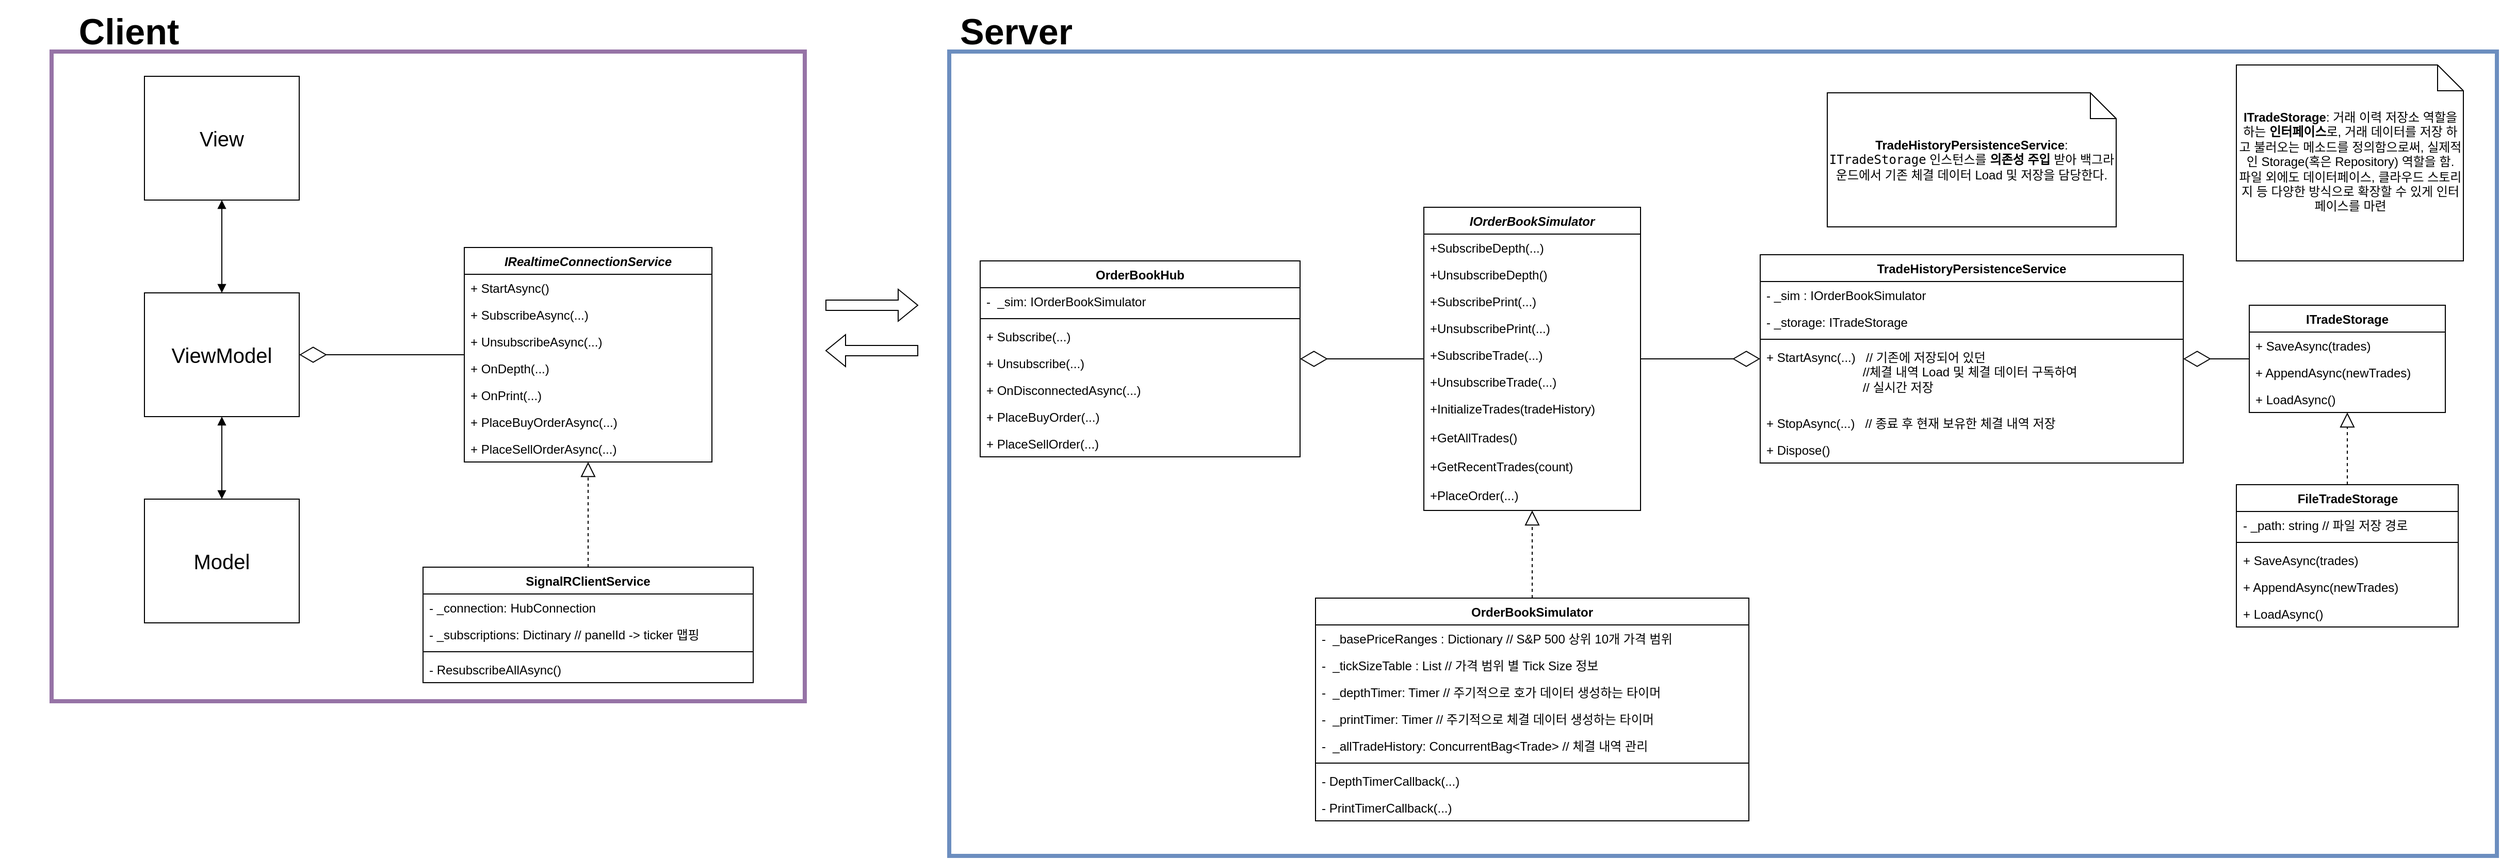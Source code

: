 <mxfile version="24.2.5" type="device">
  <diagram id="C5RBs43oDa-KdzZeNtuy" name="Page-1">
    <mxGraphModel dx="3521" dy="2375" grid="1" gridSize="10" guides="1" tooltips="1" connect="1" arrows="1" fold="1" page="1" pageScale="1" pageWidth="827" pageHeight="1169" math="0" shadow="0">
      <root>
        <mxCell id="WIyWlLk6GJQsqaUBKTNV-0" />
        <mxCell id="WIyWlLk6GJQsqaUBKTNV-1" parent="WIyWlLk6GJQsqaUBKTNV-0" />
        <mxCell id="_JR4UiCF7BATI7cWGKwu-97" value="" style="rounded=0;whiteSpace=wrap;html=1;fillColor=none;strokeColor=#9673a6;strokeWidth=4;" vertex="1" parent="WIyWlLk6GJQsqaUBKTNV-1">
          <mxGeometry x="-620" y="-30" width="730" height="630" as="geometry" />
        </mxCell>
        <mxCell id="_JR4UiCF7BATI7cWGKwu-67" value="" style="rounded=0;whiteSpace=wrap;html=1;fillColor=none;strokeColor=#6c8ebf;strokeWidth=4;" vertex="1" parent="WIyWlLk6GJQsqaUBKTNV-1">
          <mxGeometry x="250" y="-30" width="1500" height="780" as="geometry" />
        </mxCell>
        <mxCell id="_JR4UiCF7BATI7cWGKwu-4" value="OrderBookHub" style="swimlane;fontStyle=1;align=center;verticalAlign=top;childLayout=stackLayout;horizontal=1;startSize=26;horizontalStack=0;resizeParent=1;resizeParentMax=0;resizeLast=0;collapsible=1;marginBottom=0;whiteSpace=wrap;html=1;" vertex="1" parent="WIyWlLk6GJQsqaUBKTNV-1">
          <mxGeometry x="280" y="173" width="310" height="190" as="geometry" />
        </mxCell>
        <mxCell id="_JR4UiCF7BATI7cWGKwu-5" value="-&amp;nbsp; _sim: IOrderBookSimulator" style="text;strokeColor=none;fillColor=none;align=left;verticalAlign=top;spacingLeft=4;spacingRight=4;overflow=hidden;rotatable=0;points=[[0,0.5],[1,0.5]];portConstraint=eastwest;whiteSpace=wrap;html=1;" vertex="1" parent="_JR4UiCF7BATI7cWGKwu-4">
          <mxGeometry y="26" width="310" height="26" as="geometry" />
        </mxCell>
        <mxCell id="_JR4UiCF7BATI7cWGKwu-6" value="" style="line;strokeWidth=1;fillColor=none;align=left;verticalAlign=middle;spacingTop=-1;spacingLeft=3;spacingRight=3;rotatable=0;labelPosition=right;points=[];portConstraint=eastwest;strokeColor=inherit;" vertex="1" parent="_JR4UiCF7BATI7cWGKwu-4">
          <mxGeometry y="52" width="310" height="8" as="geometry" />
        </mxCell>
        <mxCell id="_JR4UiCF7BATI7cWGKwu-35" value="+&amp;nbsp;Subscribe(...)" style="text;strokeColor=none;fillColor=none;align=left;verticalAlign=top;spacingLeft=4;spacingRight=4;overflow=hidden;rotatable=0;points=[[0,0.5],[1,0.5]];portConstraint=eastwest;whiteSpace=wrap;html=1;" vertex="1" parent="_JR4UiCF7BATI7cWGKwu-4">
          <mxGeometry y="60" width="310" height="26" as="geometry" />
        </mxCell>
        <mxCell id="_JR4UiCF7BATI7cWGKwu-36" value="+&amp;nbsp;Unsubscribe(...)" style="text;strokeColor=none;fillColor=none;align=left;verticalAlign=top;spacingLeft=4;spacingRight=4;overflow=hidden;rotatable=0;points=[[0,0.5],[1,0.5]];portConstraint=eastwest;whiteSpace=wrap;html=1;" vertex="1" parent="_JR4UiCF7BATI7cWGKwu-4">
          <mxGeometry y="86" width="310" height="26" as="geometry" />
        </mxCell>
        <mxCell id="_JR4UiCF7BATI7cWGKwu-37" value="+&amp;nbsp;OnDisconnectedAsync(...)" style="text;strokeColor=none;fillColor=none;align=left;verticalAlign=top;spacingLeft=4;spacingRight=4;overflow=hidden;rotatable=0;points=[[0,0.5],[1,0.5]];portConstraint=eastwest;whiteSpace=wrap;html=1;" vertex="1" parent="_JR4UiCF7BATI7cWGKwu-4">
          <mxGeometry y="112" width="310" height="26" as="geometry" />
        </mxCell>
        <mxCell id="_JR4UiCF7BATI7cWGKwu-7" value="+ PlaceBuyOrder(...)" style="text;strokeColor=none;fillColor=none;align=left;verticalAlign=top;spacingLeft=4;spacingRight=4;overflow=hidden;rotatable=0;points=[[0,0.5],[1,0.5]];portConstraint=eastwest;whiteSpace=wrap;html=1;" vertex="1" parent="_JR4UiCF7BATI7cWGKwu-4">
          <mxGeometry y="138" width="310" height="26" as="geometry" />
        </mxCell>
        <mxCell id="_JR4UiCF7BATI7cWGKwu-34" value="+ PlaceSellOrder(...)" style="text;strokeColor=none;fillColor=none;align=left;verticalAlign=top;spacingLeft=4;spacingRight=4;overflow=hidden;rotatable=0;points=[[0,0.5],[1,0.5]];portConstraint=eastwest;whiteSpace=wrap;html=1;" vertex="1" parent="_JR4UiCF7BATI7cWGKwu-4">
          <mxGeometry y="164" width="310" height="26" as="geometry" />
        </mxCell>
        <mxCell id="_JR4UiCF7BATI7cWGKwu-9" value="&lt;i&gt;IOrderBookSimulator&lt;/i&gt;" style="swimlane;fontStyle=1;align=center;verticalAlign=top;childLayout=stackLayout;horizontal=1;startSize=26;horizontalStack=0;resizeParent=1;resizeParentMax=0;resizeLast=0;collapsible=1;marginBottom=0;whiteSpace=wrap;html=1;" vertex="1" parent="WIyWlLk6GJQsqaUBKTNV-1">
          <mxGeometry x="710" y="121" width="210" height="294" as="geometry" />
        </mxCell>
        <mxCell id="_JR4UiCF7BATI7cWGKwu-12" value="+SubscribeDepth(...)" style="text;strokeColor=none;fillColor=none;align=left;verticalAlign=top;spacingLeft=4;spacingRight=4;overflow=hidden;rotatable=0;points=[[0,0.5],[1,0.5]];portConstraint=eastwest;whiteSpace=wrap;html=1;" vertex="1" parent="_JR4UiCF7BATI7cWGKwu-9">
          <mxGeometry y="26" width="210" height="26" as="geometry" />
        </mxCell>
        <mxCell id="_JR4UiCF7BATI7cWGKwu-13" value="+UnsubscribeDepth()" style="text;strokeColor=none;fillColor=none;align=left;verticalAlign=top;spacingLeft=4;spacingRight=4;overflow=hidden;rotatable=0;points=[[0,0.5],[1,0.5]];portConstraint=eastwest;whiteSpace=wrap;html=1;" vertex="1" parent="_JR4UiCF7BATI7cWGKwu-9">
          <mxGeometry y="52" width="210" height="26" as="geometry" />
        </mxCell>
        <mxCell id="_JR4UiCF7BATI7cWGKwu-14" value="+SubscribePrint(...)" style="text;strokeColor=none;fillColor=none;align=left;verticalAlign=top;spacingLeft=4;spacingRight=4;overflow=hidden;rotatable=0;points=[[0,0.5],[1,0.5]];portConstraint=eastwest;whiteSpace=wrap;html=1;" vertex="1" parent="_JR4UiCF7BATI7cWGKwu-9">
          <mxGeometry y="78" width="210" height="26" as="geometry" />
        </mxCell>
        <mxCell id="_JR4UiCF7BATI7cWGKwu-15" value="+UnsubscribePrint(...)" style="text;strokeColor=none;fillColor=none;align=left;verticalAlign=top;spacingLeft=4;spacingRight=4;overflow=hidden;rotatable=0;points=[[0,0.5],[1,0.5]];portConstraint=eastwest;whiteSpace=wrap;html=1;" vertex="1" parent="_JR4UiCF7BATI7cWGKwu-9">
          <mxGeometry y="104" width="210" height="26" as="geometry" />
        </mxCell>
        <mxCell id="_JR4UiCF7BATI7cWGKwu-16" value="+SubscribeTrade(...)" style="text;strokeColor=none;fillColor=none;align=left;verticalAlign=top;spacingLeft=4;spacingRight=4;overflow=hidden;rotatable=0;points=[[0,0.5],[1,0.5]];portConstraint=eastwest;whiteSpace=wrap;html=1;" vertex="1" parent="_JR4UiCF7BATI7cWGKwu-9">
          <mxGeometry y="130" width="210" height="26" as="geometry" />
        </mxCell>
        <mxCell id="_JR4UiCF7BATI7cWGKwu-17" value="+UnsubscribeTrade(...)" style="text;strokeColor=none;fillColor=none;align=left;verticalAlign=top;spacingLeft=4;spacingRight=4;overflow=hidden;rotatable=0;points=[[0,0.5],[1,0.5]];portConstraint=eastwest;whiteSpace=wrap;html=1;" vertex="1" parent="_JR4UiCF7BATI7cWGKwu-9">
          <mxGeometry y="156" width="210" height="26" as="geometry" />
        </mxCell>
        <mxCell id="_JR4UiCF7BATI7cWGKwu-18" value="+InitializeTrades(tradeHistory)" style="text;strokeColor=none;fillColor=none;align=left;verticalAlign=top;spacingLeft=4;spacingRight=4;overflow=hidden;rotatable=0;points=[[0,0.5],[1,0.5]];portConstraint=eastwest;whiteSpace=wrap;html=1;" vertex="1" parent="_JR4UiCF7BATI7cWGKwu-9">
          <mxGeometry y="182" width="210" height="28" as="geometry" />
        </mxCell>
        <mxCell id="_JR4UiCF7BATI7cWGKwu-19" value="+GetAllTrades()" style="text;strokeColor=none;fillColor=none;align=left;verticalAlign=top;spacingLeft=4;spacingRight=4;overflow=hidden;rotatable=0;points=[[0,0.5],[1,0.5]];portConstraint=eastwest;whiteSpace=wrap;html=1;" vertex="1" parent="_JR4UiCF7BATI7cWGKwu-9">
          <mxGeometry y="210" width="210" height="28" as="geometry" />
        </mxCell>
        <mxCell id="_JR4UiCF7BATI7cWGKwu-20" value="+GetRecentTrades(count)" style="text;strokeColor=none;fillColor=none;align=left;verticalAlign=top;spacingLeft=4;spacingRight=4;overflow=hidden;rotatable=0;points=[[0,0.5],[1,0.5]];portConstraint=eastwest;whiteSpace=wrap;html=1;" vertex="1" parent="_JR4UiCF7BATI7cWGKwu-9">
          <mxGeometry y="238" width="210" height="28" as="geometry" />
        </mxCell>
        <mxCell id="_JR4UiCF7BATI7cWGKwu-21" value="+PlaceOrder(...)" style="text;strokeColor=none;fillColor=none;align=left;verticalAlign=top;spacingLeft=4;spacingRight=4;overflow=hidden;rotatable=0;points=[[0,0.5],[1,0.5]];portConstraint=eastwest;whiteSpace=wrap;html=1;" vertex="1" parent="_JR4UiCF7BATI7cWGKwu-9">
          <mxGeometry y="266" width="210" height="28" as="geometry" />
        </mxCell>
        <mxCell id="_JR4UiCF7BATI7cWGKwu-22" value="" style="endArrow=diamondThin;endFill=0;endSize=24;html=1;rounded=0;" edge="1" parent="WIyWlLk6GJQsqaUBKTNV-1" source="_JR4UiCF7BATI7cWGKwu-9" target="_JR4UiCF7BATI7cWGKwu-4">
          <mxGeometry width="160" relative="1" as="geometry">
            <mxPoint x="330" y="330" as="sourcePoint" />
            <mxPoint x="490" y="330" as="targetPoint" />
          </mxGeometry>
        </mxCell>
        <mxCell id="_JR4UiCF7BATI7cWGKwu-23" value="OrderBookSimulator" style="swimlane;fontStyle=1;align=center;verticalAlign=top;childLayout=stackLayout;horizontal=1;startSize=26;horizontalStack=0;resizeParent=1;resizeParentMax=0;resizeLast=0;collapsible=1;marginBottom=0;whiteSpace=wrap;html=1;" vertex="1" parent="WIyWlLk6GJQsqaUBKTNV-1">
          <mxGeometry x="605" y="500" width="420" height="216" as="geometry" />
        </mxCell>
        <mxCell id="_JR4UiCF7BATI7cWGKwu-24" value="-&amp;nbsp; _basePriceRanges : Dictionary // S&amp;amp;P 500 상위 10개 가격 범위" style="text;strokeColor=none;fillColor=none;align=left;verticalAlign=top;spacingLeft=4;spacingRight=4;overflow=hidden;rotatable=0;points=[[0,0.5],[1,0.5]];portConstraint=eastwest;whiteSpace=wrap;html=1;" vertex="1" parent="_JR4UiCF7BATI7cWGKwu-23">
          <mxGeometry y="26" width="420" height="26" as="geometry" />
        </mxCell>
        <mxCell id="_JR4UiCF7BATI7cWGKwu-27" value="-&amp;nbsp; _tickSizeTable : List // 가격 범위 별 Tick Size 정보" style="text;strokeColor=none;fillColor=none;align=left;verticalAlign=top;spacingLeft=4;spacingRight=4;overflow=hidden;rotatable=0;points=[[0,0.5],[1,0.5]];portConstraint=eastwest;whiteSpace=wrap;html=1;" vertex="1" parent="_JR4UiCF7BATI7cWGKwu-23">
          <mxGeometry y="52" width="420" height="26" as="geometry" />
        </mxCell>
        <mxCell id="_JR4UiCF7BATI7cWGKwu-28" value="-&amp;nbsp; _depthTimer: Timer // 주기적으로 호가 데이터 생성하는 타이머" style="text;strokeColor=none;fillColor=none;align=left;verticalAlign=top;spacingLeft=4;spacingRight=4;overflow=hidden;rotatable=0;points=[[0,0.5],[1,0.5]];portConstraint=eastwest;whiteSpace=wrap;html=1;" vertex="1" parent="_JR4UiCF7BATI7cWGKwu-23">
          <mxGeometry y="78" width="420" height="26" as="geometry" />
        </mxCell>
        <mxCell id="_JR4UiCF7BATI7cWGKwu-29" value="-&amp;nbsp; _printTimer: Timer // 주기적으로 체결 데이터 생성하는 타이머" style="text;strokeColor=none;fillColor=none;align=left;verticalAlign=top;spacingLeft=4;spacingRight=4;overflow=hidden;rotatable=0;points=[[0,0.5],[1,0.5]];portConstraint=eastwest;whiteSpace=wrap;html=1;" vertex="1" parent="_JR4UiCF7BATI7cWGKwu-23">
          <mxGeometry y="104" width="420" height="26" as="geometry" />
        </mxCell>
        <mxCell id="_JR4UiCF7BATI7cWGKwu-31" value="-&amp;nbsp; _allTradeHistory: ConcurrentBag&amp;lt;Trade&amp;gt; // 체결 내역 관리" style="text;strokeColor=none;fillColor=none;align=left;verticalAlign=top;spacingLeft=4;spacingRight=4;overflow=hidden;rotatable=0;points=[[0,0.5],[1,0.5]];portConstraint=eastwest;whiteSpace=wrap;html=1;" vertex="1" parent="_JR4UiCF7BATI7cWGKwu-23">
          <mxGeometry y="130" width="420" height="26" as="geometry" />
        </mxCell>
        <mxCell id="_JR4UiCF7BATI7cWGKwu-25" value="" style="line;strokeWidth=1;fillColor=none;align=left;verticalAlign=middle;spacingTop=-1;spacingLeft=3;spacingRight=3;rotatable=0;labelPosition=right;points=[];portConstraint=eastwest;strokeColor=inherit;" vertex="1" parent="_JR4UiCF7BATI7cWGKwu-23">
          <mxGeometry y="156" width="420" height="8" as="geometry" />
        </mxCell>
        <mxCell id="_JR4UiCF7BATI7cWGKwu-26" value="-&amp;nbsp;DepthTimerCallback(...)&amp;nbsp;" style="text;strokeColor=none;fillColor=none;align=left;verticalAlign=top;spacingLeft=4;spacingRight=4;overflow=hidden;rotatable=0;points=[[0,0.5],[1,0.5]];portConstraint=eastwest;whiteSpace=wrap;html=1;" vertex="1" parent="_JR4UiCF7BATI7cWGKwu-23">
          <mxGeometry y="164" width="420" height="26" as="geometry" />
        </mxCell>
        <mxCell id="_JR4UiCF7BATI7cWGKwu-30" value="- PrintTimerCallback(...)&amp;nbsp;" style="text;strokeColor=none;fillColor=none;align=left;verticalAlign=top;spacingLeft=4;spacingRight=4;overflow=hidden;rotatable=0;points=[[0,0.5],[1,0.5]];portConstraint=eastwest;whiteSpace=wrap;html=1;" vertex="1" parent="_JR4UiCF7BATI7cWGKwu-23">
          <mxGeometry y="190" width="420" height="26" as="geometry" />
        </mxCell>
        <mxCell id="_JR4UiCF7BATI7cWGKwu-33" value="" style="endArrow=block;dashed=1;endFill=0;endSize=12;html=1;rounded=0;" edge="1" parent="WIyWlLk6GJQsqaUBKTNV-1" source="_JR4UiCF7BATI7cWGKwu-23" target="_JR4UiCF7BATI7cWGKwu-9">
          <mxGeometry width="160" relative="1" as="geometry">
            <mxPoint x="570" y="430" as="sourcePoint" />
            <mxPoint x="730" y="430" as="targetPoint" />
          </mxGeometry>
        </mxCell>
        <mxCell id="_JR4UiCF7BATI7cWGKwu-38" value="TradeHistoryPersistenceService" style="swimlane;fontStyle=1;align=center;verticalAlign=top;childLayout=stackLayout;horizontal=1;startSize=26;horizontalStack=0;resizeParent=1;resizeParentMax=0;resizeLast=0;collapsible=1;marginBottom=0;whiteSpace=wrap;html=1;" vertex="1" parent="WIyWlLk6GJQsqaUBKTNV-1">
          <mxGeometry x="1036" y="167" width="410" height="202" as="geometry" />
        </mxCell>
        <mxCell id="_JR4UiCF7BATI7cWGKwu-39" value="- _sim : IOrderBookSimulator" style="text;strokeColor=none;fillColor=none;align=left;verticalAlign=top;spacingLeft=4;spacingRight=4;overflow=hidden;rotatable=0;points=[[0,0.5],[1,0.5]];portConstraint=eastwest;whiteSpace=wrap;html=1;" vertex="1" parent="_JR4UiCF7BATI7cWGKwu-38">
          <mxGeometry y="26" width="410" height="26" as="geometry" />
        </mxCell>
        <mxCell id="_JR4UiCF7BATI7cWGKwu-42" value="- _storage: ITradeStorage" style="text;strokeColor=none;fillColor=none;align=left;verticalAlign=top;spacingLeft=4;spacingRight=4;overflow=hidden;rotatable=0;points=[[0,0.5],[1,0.5]];portConstraint=eastwest;whiteSpace=wrap;html=1;" vertex="1" parent="_JR4UiCF7BATI7cWGKwu-38">
          <mxGeometry y="52" width="410" height="26" as="geometry" />
        </mxCell>
        <mxCell id="_JR4UiCF7BATI7cWGKwu-40" value="" style="line;strokeWidth=1;fillColor=none;align=left;verticalAlign=middle;spacingTop=-1;spacingLeft=3;spacingRight=3;rotatable=0;labelPosition=right;points=[];portConstraint=eastwest;strokeColor=inherit;" vertex="1" parent="_JR4UiCF7BATI7cWGKwu-38">
          <mxGeometry y="78" width="410" height="8" as="geometry" />
        </mxCell>
        <mxCell id="_JR4UiCF7BATI7cWGKwu-41" value="+ StartAsync(...)&amp;nbsp; &amp;nbsp;// 기존에 저장되어 있던 &lt;br&gt;&amp;nbsp; &amp;nbsp; &amp;nbsp; &amp;nbsp; &amp;nbsp; &amp;nbsp; &amp;nbsp; &amp;nbsp; &amp;nbsp; &amp;nbsp; &amp;nbsp; &amp;nbsp; &amp;nbsp; &amp;nbsp; //체결 내역 Load 및 체결 데이터 구독하여&amp;nbsp;&lt;div&gt;&amp;nbsp; &amp;nbsp; &amp;nbsp; &amp;nbsp; &amp;nbsp; &amp;nbsp; &amp;nbsp; &amp;nbsp; &amp;nbsp; &amp;nbsp; &amp;nbsp; &amp;nbsp; &amp;nbsp; &amp;nbsp; // 실시간 저장&lt;/div&gt;" style="text;strokeColor=none;fillColor=none;align=left;verticalAlign=top;spacingLeft=4;spacingRight=4;overflow=hidden;rotatable=0;points=[[0,0.5],[1,0.5]];portConstraint=eastwest;whiteSpace=wrap;html=1;" vertex="1" parent="_JR4UiCF7BATI7cWGKwu-38">
          <mxGeometry y="86" width="410" height="64" as="geometry" />
        </mxCell>
        <mxCell id="_JR4UiCF7BATI7cWGKwu-43" value="+&amp;nbsp;StopAsync(...)&amp;nbsp; &amp;nbsp;// 종료 후 현재 보유한 체결 내역 저장" style="text;strokeColor=none;fillColor=none;align=left;verticalAlign=top;spacingLeft=4;spacingRight=4;overflow=hidden;rotatable=0;points=[[0,0.5],[1,0.5]];portConstraint=eastwest;whiteSpace=wrap;html=1;" vertex="1" parent="_JR4UiCF7BATI7cWGKwu-38">
          <mxGeometry y="150" width="410" height="26" as="geometry" />
        </mxCell>
        <mxCell id="_JR4UiCF7BATI7cWGKwu-44" value="+ Dispose()" style="text;strokeColor=none;fillColor=none;align=left;verticalAlign=top;spacingLeft=4;spacingRight=4;overflow=hidden;rotatable=0;points=[[0,0.5],[1,0.5]];portConstraint=eastwest;whiteSpace=wrap;html=1;" vertex="1" parent="_JR4UiCF7BATI7cWGKwu-38">
          <mxGeometry y="176" width="410" height="26" as="geometry" />
        </mxCell>
        <mxCell id="_JR4UiCF7BATI7cWGKwu-45" value="" style="endArrow=diamondThin;endFill=0;endSize=24;html=1;rounded=0;" edge="1" parent="WIyWlLk6GJQsqaUBKTNV-1" source="_JR4UiCF7BATI7cWGKwu-9" target="_JR4UiCF7BATI7cWGKwu-38">
          <mxGeometry width="160" relative="1" as="geometry">
            <mxPoint x="720" y="278" as="sourcePoint" />
            <mxPoint x="540" y="278" as="targetPoint" />
          </mxGeometry>
        </mxCell>
        <mxCell id="_JR4UiCF7BATI7cWGKwu-46" value="ITradeStorage" style="swimlane;fontStyle=1;align=center;verticalAlign=top;childLayout=stackLayout;horizontal=1;startSize=26;horizontalStack=0;resizeParent=1;resizeParentMax=0;resizeLast=0;collapsible=1;marginBottom=0;whiteSpace=wrap;html=1;" vertex="1" parent="WIyWlLk6GJQsqaUBKTNV-1">
          <mxGeometry x="1510" y="216" width="190" height="104" as="geometry" />
        </mxCell>
        <mxCell id="_JR4UiCF7BATI7cWGKwu-49" value="+ SaveAsync(trades)" style="text;strokeColor=none;fillColor=none;align=left;verticalAlign=top;spacingLeft=4;spacingRight=4;overflow=hidden;rotatable=0;points=[[0,0.5],[1,0.5]];portConstraint=eastwest;whiteSpace=wrap;html=1;" vertex="1" parent="_JR4UiCF7BATI7cWGKwu-46">
          <mxGeometry y="26" width="190" height="26" as="geometry" />
        </mxCell>
        <mxCell id="_JR4UiCF7BATI7cWGKwu-50" value="+ AppendAsync(newTrades)" style="text;strokeColor=none;fillColor=none;align=left;verticalAlign=top;spacingLeft=4;spacingRight=4;overflow=hidden;rotatable=0;points=[[0,0.5],[1,0.5]];portConstraint=eastwest;whiteSpace=wrap;html=1;" vertex="1" parent="_JR4UiCF7BATI7cWGKwu-46">
          <mxGeometry y="52" width="190" height="26" as="geometry" />
        </mxCell>
        <mxCell id="_JR4UiCF7BATI7cWGKwu-51" value="+ LoadAsync()" style="text;strokeColor=none;fillColor=none;align=left;verticalAlign=top;spacingLeft=4;spacingRight=4;overflow=hidden;rotatable=0;points=[[0,0.5],[1,0.5]];portConstraint=eastwest;whiteSpace=wrap;html=1;" vertex="1" parent="_JR4UiCF7BATI7cWGKwu-46">
          <mxGeometry y="78" width="190" height="26" as="geometry" />
        </mxCell>
        <mxCell id="_JR4UiCF7BATI7cWGKwu-52" value="" style="endArrow=diamondThin;endFill=0;endSize=24;html=1;rounded=0;" edge="1" parent="WIyWlLk6GJQsqaUBKTNV-1" source="_JR4UiCF7BATI7cWGKwu-46" target="_JR4UiCF7BATI7cWGKwu-38">
          <mxGeometry width="160" relative="1" as="geometry">
            <mxPoint x="930" y="278" as="sourcePoint" />
            <mxPoint x="1100" y="278" as="targetPoint" />
          </mxGeometry>
        </mxCell>
        <mxCell id="_JR4UiCF7BATI7cWGKwu-53" value="FileTradeStorage" style="swimlane;fontStyle=1;align=center;verticalAlign=top;childLayout=stackLayout;horizontal=1;startSize=26;horizontalStack=0;resizeParent=1;resizeParentMax=0;resizeLast=0;collapsible=1;marginBottom=0;whiteSpace=wrap;html=1;" vertex="1" parent="WIyWlLk6GJQsqaUBKTNV-1">
          <mxGeometry x="1497.5" y="390" width="215" height="138" as="geometry" />
        </mxCell>
        <mxCell id="_JR4UiCF7BATI7cWGKwu-54" value="- _path: string // 파일 저장 경로" style="text;strokeColor=none;fillColor=none;align=left;verticalAlign=top;spacingLeft=4;spacingRight=4;overflow=hidden;rotatable=0;points=[[0,0.5],[1,0.5]];portConstraint=eastwest;whiteSpace=wrap;html=1;" vertex="1" parent="_JR4UiCF7BATI7cWGKwu-53">
          <mxGeometry y="26" width="215" height="26" as="geometry" />
        </mxCell>
        <mxCell id="_JR4UiCF7BATI7cWGKwu-55" value="" style="line;strokeWidth=1;fillColor=none;align=left;verticalAlign=middle;spacingTop=-1;spacingLeft=3;spacingRight=3;rotatable=0;labelPosition=right;points=[];portConstraint=eastwest;strokeColor=inherit;" vertex="1" parent="_JR4UiCF7BATI7cWGKwu-53">
          <mxGeometry y="52" width="215" height="8" as="geometry" />
        </mxCell>
        <mxCell id="_JR4UiCF7BATI7cWGKwu-56" value="+ SaveAsync(trades)" style="text;strokeColor=none;fillColor=none;align=left;verticalAlign=top;spacingLeft=4;spacingRight=4;overflow=hidden;rotatable=0;points=[[0,0.5],[1,0.5]];portConstraint=eastwest;whiteSpace=wrap;html=1;" vertex="1" parent="_JR4UiCF7BATI7cWGKwu-53">
          <mxGeometry y="60" width="215" height="26" as="geometry" />
        </mxCell>
        <mxCell id="_JR4UiCF7BATI7cWGKwu-62" value="+ AppendAsync(newTrades)" style="text;strokeColor=none;fillColor=none;align=left;verticalAlign=top;spacingLeft=4;spacingRight=4;overflow=hidden;rotatable=0;points=[[0,0.5],[1,0.5]];portConstraint=eastwest;whiteSpace=wrap;html=1;" vertex="1" parent="_JR4UiCF7BATI7cWGKwu-53">
          <mxGeometry y="86" width="215" height="26" as="geometry" />
        </mxCell>
        <mxCell id="_JR4UiCF7BATI7cWGKwu-63" value="+ LoadAsync()" style="text;strokeColor=none;fillColor=none;align=left;verticalAlign=top;spacingLeft=4;spacingRight=4;overflow=hidden;rotatable=0;points=[[0,0.5],[1,0.5]];portConstraint=eastwest;whiteSpace=wrap;html=1;" vertex="1" parent="_JR4UiCF7BATI7cWGKwu-53">
          <mxGeometry y="112" width="215" height="26" as="geometry" />
        </mxCell>
        <mxCell id="_JR4UiCF7BATI7cWGKwu-57" value="" style="endArrow=block;dashed=1;endFill=0;endSize=12;html=1;rounded=0;" edge="1" parent="WIyWlLk6GJQsqaUBKTNV-1" source="_JR4UiCF7BATI7cWGKwu-53" target="_JR4UiCF7BATI7cWGKwu-46">
          <mxGeometry width="160" relative="1" as="geometry">
            <mxPoint x="825" y="510" as="sourcePoint" />
            <mxPoint x="825" y="425" as="targetPoint" />
          </mxGeometry>
        </mxCell>
        <mxCell id="_JR4UiCF7BATI7cWGKwu-65" value="&lt;p data-pm-slice=&quot;1 1 [&amp;quot;list&amp;quot;,{&amp;quot;spread&amp;quot;:false,&amp;quot;start&amp;quot;:511,&amp;quot;end&amp;quot;:1007},&amp;quot;regular_list_item&amp;quot;,{&amp;quot;start&amp;quot;:736,&amp;quot;end&amp;quot;:870}]&quot;&gt;&lt;strong&gt;TradeHistoryPersistenceService&lt;/strong&gt;: &lt;code&gt;ITradeStorage&lt;/code&gt; 인스턴스를 &lt;strong&gt;의존성 주입&lt;/strong&gt; 받아 백그라운드에서 기존 체결 데이터 Load 및 저장을 담당한다.&lt;/p&gt;" style="shape=note2;boundedLbl=1;whiteSpace=wrap;html=1;size=25;verticalAlign=top;align=center;" vertex="1" parent="WIyWlLk6GJQsqaUBKTNV-1">
          <mxGeometry x="1101" y="10" width="280" height="130" as="geometry" />
        </mxCell>
        <mxCell id="_JR4UiCF7BATI7cWGKwu-66" value="&lt;p data-pm-slice=&quot;1 1 [&amp;quot;list&amp;quot;,{&amp;quot;spread&amp;quot;:false,&amp;quot;start&amp;quot;:511,&amp;quot;end&amp;quot;:1007},&amp;quot;regular_list_item&amp;quot;,{&amp;quot;start&amp;quot;:511,&amp;quot;end&amp;quot;:618}]&quot;&gt;&lt;strong&gt;ITradeStorage&lt;/strong&gt;: 거래 이력 저장소 역할을 하는 &lt;strong&gt;인터페이스&lt;/strong&gt;로, 거래 데이터를 저장 하고 불러오는 메소드를 정의함으로써, 실제적인 Storage(혹은 Repository) 역할을 함.&lt;br&gt;파일 외에도 데이터페이스, 클라우드 스토리지 등 다양한 방식으로 확장할 수 있게 인터페이스를 마련&lt;/p&gt;" style="shape=note2;boundedLbl=1;whiteSpace=wrap;html=1;size=25;verticalAlign=top;align=center;" vertex="1" parent="WIyWlLk6GJQsqaUBKTNV-1">
          <mxGeometry x="1497.5" y="-17" width="220" height="190" as="geometry" />
        </mxCell>
        <mxCell id="_JR4UiCF7BATI7cWGKwu-69" value="&lt;b&gt;&lt;font style=&quot;font-size: 35px;&quot;&gt;Server&lt;/font&gt;&lt;/b&gt;" style="text;html=1;align=center;verticalAlign=middle;whiteSpace=wrap;rounded=0;" vertex="1" parent="WIyWlLk6GJQsqaUBKTNV-1">
          <mxGeometry x="190" y="-80" width="250" height="60" as="geometry" />
        </mxCell>
        <mxCell id="_JR4UiCF7BATI7cWGKwu-70" value="&lt;i&gt;IRealtimeConnectionService&lt;/i&gt;" style="swimlane;fontStyle=1;align=center;verticalAlign=top;childLayout=stackLayout;horizontal=1;startSize=26;horizontalStack=0;resizeParent=1;resizeParentMax=0;resizeLast=0;collapsible=1;marginBottom=0;whiteSpace=wrap;html=1;" vertex="1" parent="WIyWlLk6GJQsqaUBKTNV-1">
          <mxGeometry x="-220" y="160" width="240" height="208" as="geometry" />
        </mxCell>
        <mxCell id="_JR4UiCF7BATI7cWGKwu-73" value="+ StartAsync()" style="text;strokeColor=none;fillColor=none;align=left;verticalAlign=top;spacingLeft=4;spacingRight=4;overflow=hidden;rotatable=0;points=[[0,0.5],[1,0.5]];portConstraint=eastwest;whiteSpace=wrap;html=1;" vertex="1" parent="_JR4UiCF7BATI7cWGKwu-70">
          <mxGeometry y="26" width="240" height="26" as="geometry" />
        </mxCell>
        <mxCell id="_JR4UiCF7BATI7cWGKwu-74" value="+ SubscribeAsync(...)" style="text;strokeColor=none;fillColor=none;align=left;verticalAlign=top;spacingLeft=4;spacingRight=4;overflow=hidden;rotatable=0;points=[[0,0.5],[1,0.5]];portConstraint=eastwest;whiteSpace=wrap;html=1;" vertex="1" parent="_JR4UiCF7BATI7cWGKwu-70">
          <mxGeometry y="52" width="240" height="26" as="geometry" />
        </mxCell>
        <mxCell id="_JR4UiCF7BATI7cWGKwu-75" value="+ UnsubscribeAsync(...)" style="text;strokeColor=none;fillColor=none;align=left;verticalAlign=top;spacingLeft=4;spacingRight=4;overflow=hidden;rotatable=0;points=[[0,0.5],[1,0.5]];portConstraint=eastwest;whiteSpace=wrap;html=1;" vertex="1" parent="_JR4UiCF7BATI7cWGKwu-70">
          <mxGeometry y="78" width="240" height="26" as="geometry" />
        </mxCell>
        <mxCell id="_JR4UiCF7BATI7cWGKwu-76" value="+ OnDepth(...)" style="text;strokeColor=none;fillColor=none;align=left;verticalAlign=top;spacingLeft=4;spacingRight=4;overflow=hidden;rotatable=0;points=[[0,0.5],[1,0.5]];portConstraint=eastwest;whiteSpace=wrap;html=1;" vertex="1" parent="_JR4UiCF7BATI7cWGKwu-70">
          <mxGeometry y="104" width="240" height="26" as="geometry" />
        </mxCell>
        <mxCell id="_JR4UiCF7BATI7cWGKwu-77" value="+ OnPrint(...)" style="text;strokeColor=none;fillColor=none;align=left;verticalAlign=top;spacingLeft=4;spacingRight=4;overflow=hidden;rotatable=0;points=[[0,0.5],[1,0.5]];portConstraint=eastwest;whiteSpace=wrap;html=1;" vertex="1" parent="_JR4UiCF7BATI7cWGKwu-70">
          <mxGeometry y="130" width="240" height="26" as="geometry" />
        </mxCell>
        <mxCell id="_JR4UiCF7BATI7cWGKwu-78" value="+ PlaceBuyOrderAsync(...)" style="text;strokeColor=none;fillColor=none;align=left;verticalAlign=top;spacingLeft=4;spacingRight=4;overflow=hidden;rotatable=0;points=[[0,0.5],[1,0.5]];portConstraint=eastwest;whiteSpace=wrap;html=1;" vertex="1" parent="_JR4UiCF7BATI7cWGKwu-70">
          <mxGeometry y="156" width="240" height="26" as="geometry" />
        </mxCell>
        <mxCell id="_JR4UiCF7BATI7cWGKwu-79" value="+ PlaceSellOrderAsync(...)" style="text;strokeColor=none;fillColor=none;align=left;verticalAlign=top;spacingLeft=4;spacingRight=4;overflow=hidden;rotatable=0;points=[[0,0.5],[1,0.5]];portConstraint=eastwest;whiteSpace=wrap;html=1;" vertex="1" parent="_JR4UiCF7BATI7cWGKwu-70">
          <mxGeometry y="182" width="240" height="26" as="geometry" />
        </mxCell>
        <mxCell id="_JR4UiCF7BATI7cWGKwu-80" value="SignalRClientService" style="swimlane;fontStyle=1;align=center;verticalAlign=top;childLayout=stackLayout;horizontal=1;startSize=26;horizontalStack=0;resizeParent=1;resizeParentMax=0;resizeLast=0;collapsible=1;marginBottom=0;whiteSpace=wrap;html=1;" vertex="1" parent="WIyWlLk6GJQsqaUBKTNV-1">
          <mxGeometry x="-260" y="470" width="320" height="112" as="geometry" />
        </mxCell>
        <mxCell id="_JR4UiCF7BATI7cWGKwu-81" value="- _connection: HubConnection" style="text;strokeColor=none;fillColor=none;align=left;verticalAlign=top;spacingLeft=4;spacingRight=4;overflow=hidden;rotatable=0;points=[[0,0.5],[1,0.5]];portConstraint=eastwest;whiteSpace=wrap;html=1;" vertex="1" parent="_JR4UiCF7BATI7cWGKwu-80">
          <mxGeometry y="26" width="320" height="26" as="geometry" />
        </mxCell>
        <mxCell id="_JR4UiCF7BATI7cWGKwu-85" value="- _subscriptions: Dictinary // panelId -&amp;gt; ticker 맵핑" style="text;strokeColor=none;fillColor=none;align=left;verticalAlign=top;spacingLeft=4;spacingRight=4;overflow=hidden;rotatable=0;points=[[0,0.5],[1,0.5]];portConstraint=eastwest;whiteSpace=wrap;html=1;" vertex="1" parent="_JR4UiCF7BATI7cWGKwu-80">
          <mxGeometry y="52" width="320" height="26" as="geometry" />
        </mxCell>
        <mxCell id="_JR4UiCF7BATI7cWGKwu-82" value="" style="line;strokeWidth=1;fillColor=none;align=left;verticalAlign=middle;spacingTop=-1;spacingLeft=3;spacingRight=3;rotatable=0;labelPosition=right;points=[];portConstraint=eastwest;strokeColor=inherit;" vertex="1" parent="_JR4UiCF7BATI7cWGKwu-80">
          <mxGeometry y="78" width="320" height="8" as="geometry" />
        </mxCell>
        <mxCell id="_JR4UiCF7BATI7cWGKwu-83" value="- ResubscribeAllAsync()" style="text;strokeColor=none;fillColor=none;align=left;verticalAlign=top;spacingLeft=4;spacingRight=4;overflow=hidden;rotatable=0;points=[[0,0.5],[1,0.5]];portConstraint=eastwest;whiteSpace=wrap;html=1;" vertex="1" parent="_JR4UiCF7BATI7cWGKwu-80">
          <mxGeometry y="86" width="320" height="26" as="geometry" />
        </mxCell>
        <mxCell id="_JR4UiCF7BATI7cWGKwu-84" value="" style="endArrow=block;dashed=1;endFill=0;endSize=12;html=1;rounded=0;" edge="1" parent="WIyWlLk6GJQsqaUBKTNV-1" source="_JR4UiCF7BATI7cWGKwu-80" target="_JR4UiCF7BATI7cWGKwu-70">
          <mxGeometry width="160" relative="1" as="geometry">
            <mxPoint x="540" y="340" as="sourcePoint" />
            <mxPoint x="700" y="340" as="targetPoint" />
          </mxGeometry>
        </mxCell>
        <mxCell id="_JR4UiCF7BATI7cWGKwu-91" value="&lt;font style=&quot;font-size: 20px;&quot;&gt;ViewModel&lt;/font&gt;" style="html=1;whiteSpace=wrap;" vertex="1" parent="WIyWlLk6GJQsqaUBKTNV-1">
          <mxGeometry x="-530" y="204" width="150" height="120" as="geometry" />
        </mxCell>
        <mxCell id="_JR4UiCF7BATI7cWGKwu-92" value="&lt;font style=&quot;font-size: 20px;&quot;&gt;Model&lt;/font&gt;" style="html=1;whiteSpace=wrap;" vertex="1" parent="WIyWlLk6GJQsqaUBKTNV-1">
          <mxGeometry x="-530" y="404" width="150" height="120" as="geometry" />
        </mxCell>
        <mxCell id="_JR4UiCF7BATI7cWGKwu-93" value="&lt;font style=&quot;font-size: 20px;&quot;&gt;View&lt;/font&gt;" style="html=1;whiteSpace=wrap;" vertex="1" parent="WIyWlLk6GJQsqaUBKTNV-1">
          <mxGeometry x="-530" y="-6" width="150" height="120" as="geometry" />
        </mxCell>
        <mxCell id="_JR4UiCF7BATI7cWGKwu-94" value="" style="endArrow=block;startArrow=block;endFill=1;startFill=1;html=1;rounded=0;" edge="1" parent="WIyWlLk6GJQsqaUBKTNV-1" source="_JR4UiCF7BATI7cWGKwu-92" target="_JR4UiCF7BATI7cWGKwu-91">
          <mxGeometry width="160" relative="1" as="geometry">
            <mxPoint x="-410" y="184" as="sourcePoint" />
            <mxPoint x="-250" y="184" as="targetPoint" />
          </mxGeometry>
        </mxCell>
        <mxCell id="_JR4UiCF7BATI7cWGKwu-95" value="" style="endArrow=block;startArrow=block;endFill=1;startFill=1;html=1;rounded=0;" edge="1" parent="WIyWlLk6GJQsqaUBKTNV-1" source="_JR4UiCF7BATI7cWGKwu-91" target="_JR4UiCF7BATI7cWGKwu-93">
          <mxGeometry width="160" relative="1" as="geometry">
            <mxPoint x="-445" y="414" as="sourcePoint" />
            <mxPoint x="-445" y="334" as="targetPoint" />
          </mxGeometry>
        </mxCell>
        <mxCell id="_JR4UiCF7BATI7cWGKwu-96" value="" style="endArrow=diamondThin;endFill=0;endSize=24;html=1;rounded=0;" edge="1" parent="WIyWlLk6GJQsqaUBKTNV-1" source="_JR4UiCF7BATI7cWGKwu-70" target="_JR4UiCF7BATI7cWGKwu-91">
          <mxGeometry width="160" relative="1" as="geometry">
            <mxPoint x="-410" y="180" as="sourcePoint" />
            <mxPoint x="-250" y="180" as="targetPoint" />
          </mxGeometry>
        </mxCell>
        <mxCell id="_JR4UiCF7BATI7cWGKwu-98" value="&lt;b&gt;&lt;font style=&quot;font-size: 35px;&quot;&gt;Client&lt;/font&gt;&lt;/b&gt;" style="text;html=1;align=center;verticalAlign=middle;whiteSpace=wrap;rounded=0;" vertex="1" parent="WIyWlLk6GJQsqaUBKTNV-1">
          <mxGeometry x="-670" y="-80" width="250" height="60" as="geometry" />
        </mxCell>
        <mxCell id="_JR4UiCF7BATI7cWGKwu-100" value="" style="shape=flexArrow;endArrow=classic;html=1;rounded=0;" edge="1" parent="WIyWlLk6GJQsqaUBKTNV-1">
          <mxGeometry width="50" height="50" relative="1" as="geometry">
            <mxPoint x="130" y="216" as="sourcePoint" />
            <mxPoint x="220" y="216" as="targetPoint" />
          </mxGeometry>
        </mxCell>
        <mxCell id="_JR4UiCF7BATI7cWGKwu-101" value="" style="shape=flexArrow;endArrow=classic;html=1;rounded=0;" edge="1" parent="WIyWlLk6GJQsqaUBKTNV-1">
          <mxGeometry width="50" height="50" relative="1" as="geometry">
            <mxPoint x="220" y="260" as="sourcePoint" />
            <mxPoint x="130" y="260" as="targetPoint" />
          </mxGeometry>
        </mxCell>
      </root>
    </mxGraphModel>
  </diagram>
</mxfile>
